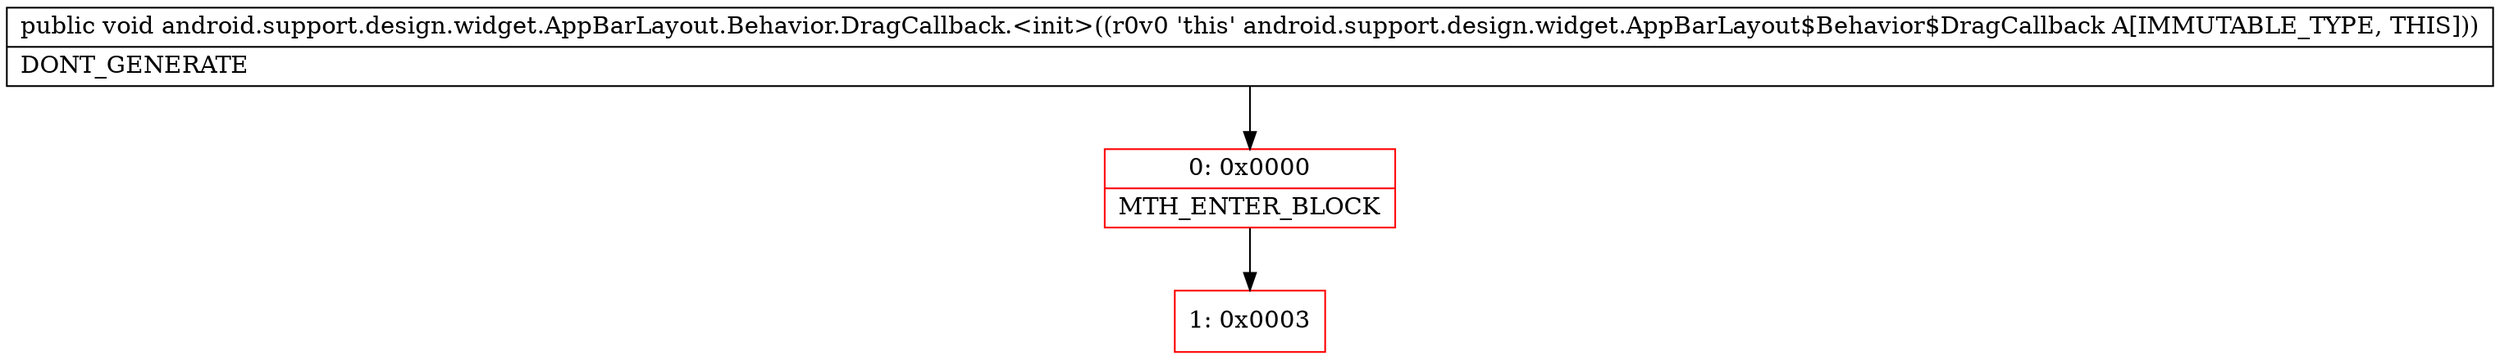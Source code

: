 digraph "CFG forandroid.support.design.widget.AppBarLayout.Behavior.DragCallback.\<init\>()V" {
subgraph cluster_Region_965622942 {
label = "R(0)";
node [shape=record,color=blue];
}
Node_0 [shape=record,color=red,label="{0\:\ 0x0000|MTH_ENTER_BLOCK\l}"];
Node_1 [shape=record,color=red,label="{1\:\ 0x0003}"];
MethodNode[shape=record,label="{public void android.support.design.widget.AppBarLayout.Behavior.DragCallback.\<init\>((r0v0 'this' android.support.design.widget.AppBarLayout$Behavior$DragCallback A[IMMUTABLE_TYPE, THIS]))  | DONT_GENERATE\l}"];
MethodNode -> Node_0;
Node_0 -> Node_1;
}

